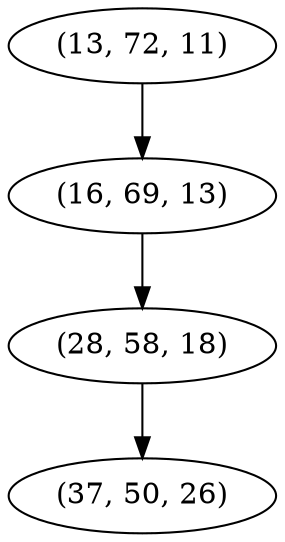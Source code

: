 digraph tree {
    "(13, 72, 11)";
    "(16, 69, 13)";
    "(28, 58, 18)";
    "(37, 50, 26)";
    "(13, 72, 11)" -> "(16, 69, 13)";
    "(16, 69, 13)" -> "(28, 58, 18)";
    "(28, 58, 18)" -> "(37, 50, 26)";
}

